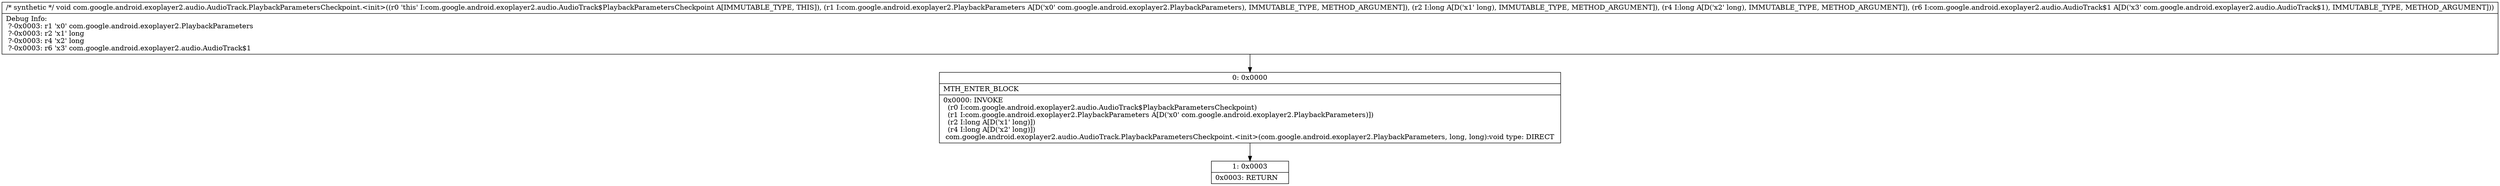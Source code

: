 digraph "CFG forcom.google.android.exoplayer2.audio.AudioTrack.PlaybackParametersCheckpoint.\<init\>(Lcom\/google\/android\/exoplayer2\/PlaybackParameters;JJLcom\/google\/android\/exoplayer2\/audio\/AudioTrack$1;)V" {
Node_0 [shape=record,label="{0\:\ 0x0000|MTH_ENTER_BLOCK\l|0x0000: INVOKE  \l  (r0 I:com.google.android.exoplayer2.audio.AudioTrack$PlaybackParametersCheckpoint)\l  (r1 I:com.google.android.exoplayer2.PlaybackParameters A[D('x0' com.google.android.exoplayer2.PlaybackParameters)])\l  (r2 I:long A[D('x1' long)])\l  (r4 I:long A[D('x2' long)])\l com.google.android.exoplayer2.audio.AudioTrack.PlaybackParametersCheckpoint.\<init\>(com.google.android.exoplayer2.PlaybackParameters, long, long):void type: DIRECT \l}"];
Node_1 [shape=record,label="{1\:\ 0x0003|0x0003: RETURN   \l}"];
MethodNode[shape=record,label="{\/* synthetic *\/ void com.google.android.exoplayer2.audio.AudioTrack.PlaybackParametersCheckpoint.\<init\>((r0 'this' I:com.google.android.exoplayer2.audio.AudioTrack$PlaybackParametersCheckpoint A[IMMUTABLE_TYPE, THIS]), (r1 I:com.google.android.exoplayer2.PlaybackParameters A[D('x0' com.google.android.exoplayer2.PlaybackParameters), IMMUTABLE_TYPE, METHOD_ARGUMENT]), (r2 I:long A[D('x1' long), IMMUTABLE_TYPE, METHOD_ARGUMENT]), (r4 I:long A[D('x2' long), IMMUTABLE_TYPE, METHOD_ARGUMENT]), (r6 I:com.google.android.exoplayer2.audio.AudioTrack$1 A[D('x3' com.google.android.exoplayer2.audio.AudioTrack$1), IMMUTABLE_TYPE, METHOD_ARGUMENT]))  | Debug Info:\l  ?\-0x0003: r1 'x0' com.google.android.exoplayer2.PlaybackParameters\l  ?\-0x0003: r2 'x1' long\l  ?\-0x0003: r4 'x2' long\l  ?\-0x0003: r6 'x3' com.google.android.exoplayer2.audio.AudioTrack$1\l}"];
MethodNode -> Node_0;
Node_0 -> Node_1;
}

